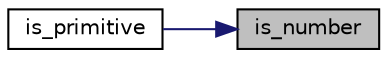 digraph "is_number"
{
 // LATEX_PDF_SIZE
  edge [fontname="Helvetica",fontsize="10",labelfontname="Helvetica",labelfontsize="10"];
  node [fontname="Helvetica",fontsize="10",shape=record];
  rankdir="RL";
  Node1 [label="is_number",height=0.2,width=0.4,color="black", fillcolor="grey75", style="filled", fontcolor="black",tooltip="return whether value is a number"];
  Node1 -> Node2 [dir="back",color="midnightblue",fontsize="10",style="solid",fontname="Helvetica"];
  Node2 [label="is_primitive",height=0.2,width=0.4,color="black", fillcolor="white", style="filled",URL="$classnlohmann_1_1basic__json.html#ae5e7e83e05bf011781326a00fdf7a733",tooltip="return whether type is primitive"];
}
